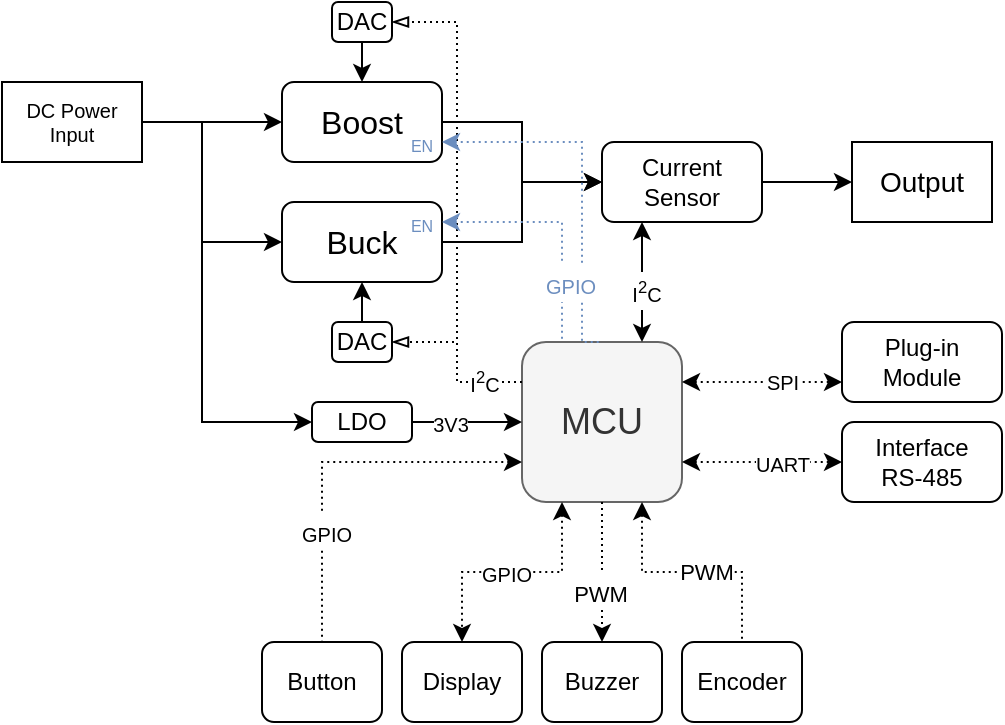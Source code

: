 <mxfile version="20.0.1" type="device"><diagram id="sNHUYcScr_lrZ1LzuWTF" name="Page-1"><mxGraphModel dx="984" dy="550" grid="1" gridSize="10" guides="1" tooltips="1" connect="1" arrows="1" fold="1" page="1" pageScale="1" pageWidth="827" pageHeight="1169" math="0" shadow="0"><root><mxCell id="0"/><mxCell id="1" parent="0"/><mxCell id="sMdL_H4XUYYvYK2PVm36-1" value="&lt;font style=&quot;font-size: 18px;&quot;&gt;MCU&lt;/font&gt;" style="rounded=1;whiteSpace=wrap;html=1;fillColor=#f5f5f5;strokeColor=#666666;fontColor=#333333;" vertex="1" parent="1"><mxGeometry x="400" y="480" width="80" height="80" as="geometry"/></mxCell><mxCell id="sMdL_H4XUYYvYK2PVm36-2" value="&lt;font style=&quot;font-size: 16px;&quot;&gt;Boost&lt;/font&gt;" style="rounded=1;whiteSpace=wrap;html=1;" vertex="1" parent="1"><mxGeometry x="280" y="350" width="80" height="40" as="geometry"/></mxCell><mxCell id="sMdL_H4XUYYvYK2PVm36-3" value="&lt;font style=&quot;font-size: 16px;&quot;&gt;Buck&lt;/font&gt;" style="rounded=1;whiteSpace=wrap;html=1;" vertex="1" parent="1"><mxGeometry x="280" y="410" width="80" height="40" as="geometry"/></mxCell><mxCell id="sMdL_H4XUYYvYK2PVm36-4" value="LDO" style="rounded=1;whiteSpace=wrap;html=1;" vertex="1" parent="1"><mxGeometry x="295" y="510" width="50" height="20" as="geometry"/></mxCell><mxCell id="sMdL_H4XUYYvYK2PVm36-5" value="&lt;div&gt;Current&lt;/div&gt;&lt;div&gt;Sensor&lt;br&gt;&lt;/div&gt;" style="rounded=1;whiteSpace=wrap;html=1;" vertex="1" parent="1"><mxGeometry x="440" y="380" width="80" height="40" as="geometry"/></mxCell><mxCell id="sMdL_H4XUYYvYK2PVm36-6" value="&lt;div&gt;Plug-in&lt;/div&gt;&lt;div&gt;Module&lt;br&gt;&lt;/div&gt;" style="rounded=1;whiteSpace=wrap;html=1;" vertex="1" parent="1"><mxGeometry x="560" y="470" width="80" height="40" as="geometry"/></mxCell><mxCell id="sMdL_H4XUYYvYK2PVm36-7" value="Display" style="rounded=1;whiteSpace=wrap;html=1;" vertex="1" parent="1"><mxGeometry x="340" y="630" width="60" height="40" as="geometry"/></mxCell><mxCell id="sMdL_H4XUYYvYK2PVm36-8" value="Buzzer" style="rounded=1;whiteSpace=wrap;html=1;" vertex="1" parent="1"><mxGeometry x="410" y="630" width="60" height="40" as="geometry"/></mxCell><mxCell id="sMdL_H4XUYYvYK2PVm36-9" value="Encoder" style="rounded=1;whiteSpace=wrap;html=1;" vertex="1" parent="1"><mxGeometry x="480" y="630" width="60" height="40" as="geometry"/></mxCell><mxCell id="sMdL_H4XUYYvYK2PVm36-10" value="&lt;div&gt;Button&lt;/div&gt;" style="rounded=1;whiteSpace=wrap;html=1;" vertex="1" parent="1"><mxGeometry x="270" y="630" width="60" height="40" as="geometry"/></mxCell><mxCell id="sMdL_H4XUYYvYK2PVm36-11" value="&lt;div&gt;Interface&lt;/div&gt;&lt;div&gt;RS-485&lt;br&gt;&lt;/div&gt;" style="rounded=1;whiteSpace=wrap;html=1;" vertex="1" parent="1"><mxGeometry x="560" y="520" width="80" height="40" as="geometry"/></mxCell><mxCell id="sMdL_H4XUYYvYK2PVm36-14" value="" style="edgeStyle=elbowEdgeStyle;elbow=vertical;endArrow=classic;html=1;rounded=0;fontSize=14;entryX=0.5;entryY=0;entryDx=0;entryDy=0;startArrow=classic;startFill=1;dashed=1;dashPattern=1 2;" edge="1" parent="1" target="sMdL_H4XUYYvYK2PVm36-7"><mxGeometry width="50" height="50" relative="1" as="geometry"><mxPoint x="420" y="560" as="sourcePoint"/><mxPoint x="500" y="510" as="targetPoint"/></mxGeometry></mxCell><mxCell id="sMdL_H4XUYYvYK2PVm36-15" value="" style="edgeStyle=elbowEdgeStyle;elbow=vertical;endArrow=none;html=1;rounded=0;fontSize=14;entryX=0.5;entryY=0;entryDx=0;entryDy=0;exitX=0.75;exitY=1;exitDx=0;exitDy=0;startArrow=classic;startFill=1;dashed=1;dashPattern=1 2;endFill=0;" edge="1" parent="1" source="sMdL_H4XUYYvYK2PVm36-1" target="sMdL_H4XUYYvYK2PVm36-9"><mxGeometry width="50" height="50" relative="1" as="geometry"><mxPoint x="430" y="570" as="sourcePoint"/><mxPoint x="380" y="640" as="targetPoint"/></mxGeometry></mxCell><mxCell id="sMdL_H4XUYYvYK2PVm36-17" value="" style="edgeStyle=segmentEdgeStyle;endArrow=none;html=1;rounded=0;fontSize=14;entryX=0.5;entryY=0;entryDx=0;entryDy=0;exitX=0;exitY=0.75;exitDx=0;exitDy=0;startArrow=classic;startFill=1;endFill=0;dashed=1;dashPattern=1 2;" edge="1" parent="1" source="sMdL_H4XUYYvYK2PVm36-1" target="sMdL_H4XUYYvYK2PVm36-10"><mxGeometry width="50" height="50" relative="1" as="geometry"><mxPoint x="450" y="560" as="sourcePoint"/><mxPoint x="500" y="510" as="targetPoint"/></mxGeometry></mxCell><mxCell id="sMdL_H4XUYYvYK2PVm36-18" value="" style="endArrow=classic;html=1;rounded=0;fontSize=14;exitX=1;exitY=0.5;exitDx=0;exitDy=0;entryX=0;entryY=0.5;entryDx=0;entryDy=0;" edge="1" parent="1" source="sMdL_H4XUYYvYK2PVm36-4" target="sMdL_H4XUYYvYK2PVm36-1"><mxGeometry width="50" height="50" relative="1" as="geometry"><mxPoint x="450" y="560" as="sourcePoint"/><mxPoint x="500" y="510" as="targetPoint"/></mxGeometry></mxCell><mxCell id="sMdL_H4XUYYvYK2PVm36-19" value="" style="endArrow=classic;startArrow=classic;html=1;rounded=0;fontSize=14;entryX=0.25;entryY=1;entryDx=0;entryDy=0;exitX=0.75;exitY=0;exitDx=0;exitDy=0;" edge="1" parent="1" source="sMdL_H4XUYYvYK2PVm36-1" target="sMdL_H4XUYYvYK2PVm36-5"><mxGeometry width="50" height="50" relative="1" as="geometry"><mxPoint x="450" y="560" as="sourcePoint"/><mxPoint x="500" y="510" as="targetPoint"/></mxGeometry></mxCell><mxCell id="sMdL_H4XUYYvYK2PVm36-20" value="" style="edgeStyle=elbowEdgeStyle;elbow=horizontal;endArrow=classic;html=1;rounded=0;fontSize=14;entryX=0;entryY=0.5;entryDx=0;entryDy=0;exitX=1;exitY=0.5;exitDx=0;exitDy=0;" edge="1" parent="1" source="sMdL_H4XUYYvYK2PVm36-3" target="sMdL_H4XUYYvYK2PVm36-5"><mxGeometry width="50" height="50" relative="1" as="geometry"><mxPoint x="450" y="560" as="sourcePoint"/><mxPoint x="500" y="510" as="targetPoint"/></mxGeometry></mxCell><mxCell id="sMdL_H4XUYYvYK2PVm36-21" value="" style="edgeStyle=elbowEdgeStyle;elbow=horizontal;endArrow=classic;html=1;rounded=0;fontSize=14;entryX=0;entryY=0.5;entryDx=0;entryDy=0;exitX=1;exitY=0.5;exitDx=0;exitDy=0;" edge="1" parent="1" source="sMdL_H4XUYYvYK2PVm36-2" target="sMdL_H4XUYYvYK2PVm36-5"><mxGeometry width="50" height="50" relative="1" as="geometry"><mxPoint x="370" y="440" as="sourcePoint"/><mxPoint x="410" y="410" as="targetPoint"/></mxGeometry></mxCell><mxCell id="sMdL_H4XUYYvYK2PVm36-23" value="&lt;div style=&quot;font-size: 10px;&quot;&gt;&lt;font style=&quot;font-size: 10px;&quot;&gt;DC Power&lt;/font&gt;&lt;/div&gt;&lt;div&gt;Input&lt;/div&gt;" style="html=1;whiteSpace=wrap;container=1;recursiveResize=0;collapsible=0;fontSize=10;" vertex="1" parent="1"><mxGeometry x="140" y="350" width="70" height="40" as="geometry"/></mxCell><mxCell id="sMdL_H4XUYYvYK2PVm36-27" value="" style="edgeStyle=elbowEdgeStyle;elbow=horizontal;endArrow=classic;html=1;rounded=0;fontSize=14;entryX=0;entryY=0.5;entryDx=0;entryDy=0;exitX=1;exitY=0.5;exitDx=0;exitDy=0;" edge="1" parent="1" source="sMdL_H4XUYYvYK2PVm36-23" target="sMdL_H4XUYYvYK2PVm36-4"><mxGeometry width="50" height="50" relative="1" as="geometry"><mxPoint x="370" y="440" as="sourcePoint"/><mxPoint x="410" y="410" as="targetPoint"/><Array as="points"><mxPoint x="240" y="450"/></Array></mxGeometry></mxCell><mxCell id="sMdL_H4XUYYvYK2PVm36-28" value="" style="edgeStyle=elbowEdgeStyle;elbow=horizontal;endArrow=classic;html=1;rounded=0;fontSize=14;entryX=0;entryY=0.5;entryDx=0;entryDy=0;exitX=1;exitY=0.5;exitDx=0;exitDy=0;" edge="1" parent="1" source="sMdL_H4XUYYvYK2PVm36-23" target="sMdL_H4XUYYvYK2PVm36-3"><mxGeometry width="50" height="50" relative="1" as="geometry"><mxPoint x="220" y="380" as="sourcePoint"/><mxPoint x="305" y="530" as="targetPoint"/><Array as="points"><mxPoint x="240" y="400"/></Array></mxGeometry></mxCell><mxCell id="sMdL_H4XUYYvYK2PVm36-31" value="" style="endArrow=classic;html=1;rounded=0;fontSize=14;entryX=0;entryY=0.5;entryDx=0;entryDy=0;exitX=1;exitY=0.5;exitDx=0;exitDy=0;" edge="1" parent="1" source="sMdL_H4XUYYvYK2PVm36-23" target="sMdL_H4XUYYvYK2PVm36-2"><mxGeometry width="50" height="50" relative="1" as="geometry"><mxPoint x="450" y="560" as="sourcePoint"/><mxPoint x="500" y="510" as="targetPoint"/></mxGeometry></mxCell><mxCell id="sMdL_H4XUYYvYK2PVm36-32" value="" style="endArrow=classic;html=1;rounded=0;fontSize=14;entryX=0.5;entryY=0;entryDx=0;entryDy=0;exitX=0.5;exitY=1;exitDx=0;exitDy=0;dashed=1;dashPattern=1 2;" edge="1" parent="1" source="sMdL_H4XUYYvYK2PVm36-1" target="sMdL_H4XUYYvYK2PVm36-8"><mxGeometry width="50" height="50" relative="1" as="geometry"><mxPoint x="470" y="550" as="sourcePoint"/><mxPoint x="540" y="550" as="targetPoint"/></mxGeometry></mxCell><mxCell id="sMdL_H4XUYYvYK2PVm36-33" value="" style="endArrow=classic;html=1;rounded=0;fontSize=14;entryX=0;entryY=0.5;entryDx=0;entryDy=0;exitX=1;exitY=0.75;exitDx=0;exitDy=0;startArrow=classic;startFill=1;dashed=1;dashPattern=1 2;" edge="1" parent="1" source="sMdL_H4XUYYvYK2PVm36-1" target="sMdL_H4XUYYvYK2PVm36-11"><mxGeometry width="50" height="50" relative="1" as="geometry"><mxPoint x="450" y="570" as="sourcePoint"/><mxPoint x="450" y="640" as="targetPoint"/></mxGeometry></mxCell><mxCell id="sMdL_H4XUYYvYK2PVm36-34" value="" style="endArrow=classic;html=1;rounded=0;fontSize=14;entryX=0;entryY=0.75;entryDx=0;entryDy=0;exitX=1;exitY=0.25;exitDx=0;exitDy=0;startArrow=classic;startFill=1;dashed=1;dashPattern=1 2;" edge="1" parent="1" source="sMdL_H4XUYYvYK2PVm36-1" target="sMdL_H4XUYYvYK2PVm36-6"><mxGeometry width="50" height="50" relative="1" as="geometry"><mxPoint x="480" y="500" as="sourcePoint"/><mxPoint x="560" y="500" as="targetPoint"/></mxGeometry></mxCell><mxCell id="sMdL_H4XUYYvYK2PVm36-42" value="DAC" style="rounded=1;whiteSpace=wrap;html=1;" vertex="1" parent="1"><mxGeometry x="305" y="470" width="30" height="20" as="geometry"/></mxCell><mxCell id="sMdL_H4XUYYvYK2PVm36-43" value="DAC" style="rounded=1;whiteSpace=wrap;html=1;" vertex="1" parent="1"><mxGeometry x="305" y="310" width="30" height="20" as="geometry"/></mxCell><mxCell id="sMdL_H4XUYYvYK2PVm36-44" value="" style="endArrow=classic;html=1;rounded=0;fontSize=16;exitX=0.5;exitY=0;exitDx=0;exitDy=0;entryX=0.5;entryY=1;entryDx=0;entryDy=0;" edge="1" parent="1" source="sMdL_H4XUYYvYK2PVm36-42" target="sMdL_H4XUYYvYK2PVm36-3"><mxGeometry width="50" height="50" relative="1" as="geometry"><mxPoint x="450" y="560" as="sourcePoint"/><mxPoint x="500" y="510" as="targetPoint"/></mxGeometry></mxCell><mxCell id="sMdL_H4XUYYvYK2PVm36-46" value="" style="endArrow=classic;html=1;rounded=0;fontSize=16;exitX=0.5;exitY=1;exitDx=0;exitDy=0;entryX=0.5;entryY=0;entryDx=0;entryDy=0;" edge="1" parent="1" source="sMdL_H4XUYYvYK2PVm36-43" target="sMdL_H4XUYYvYK2PVm36-2"><mxGeometry width="50" height="50" relative="1" as="geometry"><mxPoint x="330" y="480" as="sourcePoint"/><mxPoint x="330" y="460" as="targetPoint"/></mxGeometry></mxCell><mxCell id="sMdL_H4XUYYvYK2PVm36-48" value="" style="edgeStyle=elbowEdgeStyle;elbow=horizontal;endArrow=blockThin;html=1;rounded=0;fontSize=16;entryX=1;entryY=0.5;entryDx=0;entryDy=0;exitX=0;exitY=0.25;exitDx=0;exitDy=0;dashed=1;dashPattern=1 2;endFill=0;" edge="1" parent="1" source="sMdL_H4XUYYvYK2PVm36-1" target="sMdL_H4XUYYvYK2PVm36-42"><mxGeometry width="50" height="50" relative="1" as="geometry"><mxPoint x="450" y="560" as="sourcePoint"/><mxPoint x="500" y="510" as="targetPoint"/></mxGeometry></mxCell><mxCell id="sMdL_H4XUYYvYK2PVm36-49" value="" style="edgeStyle=elbowEdgeStyle;elbow=horizontal;endArrow=blockThin;html=1;rounded=0;fontSize=16;entryX=1;entryY=0.5;entryDx=0;entryDy=0;exitX=0;exitY=0.25;exitDx=0;exitDy=0;dashed=1;dashPattern=1 2;endFill=0;" edge="1" parent="1" source="sMdL_H4XUYYvYK2PVm36-1" target="sMdL_H4XUYYvYK2PVm36-43"><mxGeometry width="50" height="50" relative="1" as="geometry"><mxPoint x="410" y="510" as="sourcePoint"/><mxPoint x="345" y="490" as="targetPoint"/></mxGeometry></mxCell><mxCell id="sMdL_H4XUYYvYK2PVm36-52" value="" style="edgeStyle=segmentEdgeStyle;endArrow=none;html=1;rounded=0;dashed=1;dashPattern=1 2;fontSize=16;exitX=1;exitY=0.75;exitDx=0;exitDy=0;fillColor=#dae8fc;strokeColor=#6c8ebf;startArrow=classic;startFill=1;endFill=0;entryX=0.5;entryY=0;entryDx=0;entryDy=0;" edge="1" parent="1" source="sMdL_H4XUYYvYK2PVm36-2" target="sMdL_H4XUYYvYK2PVm36-1"><mxGeometry width="50" height="50" relative="1" as="geometry"><mxPoint x="360" y="330" as="sourcePoint"/><mxPoint x="440" y="450" as="targetPoint"/><Array as="points"><mxPoint x="430" y="380"/><mxPoint x="430" y="480"/></Array></mxGeometry></mxCell><mxCell id="sMdL_H4XUYYvYK2PVm36-53" value="" style="edgeStyle=segmentEdgeStyle;endArrow=none;html=1;rounded=0;dashed=1;dashPattern=1 2;fontSize=16;exitX=1;exitY=0.25;exitDx=0;exitDy=0;entryX=0.25;entryY=0;entryDx=0;entryDy=0;fillColor=#dae8fc;strokeColor=#6c8ebf;startArrow=classic;startFill=1;endFill=0;" edge="1" parent="1" source="sMdL_H4XUYYvYK2PVm36-3" target="sMdL_H4XUYYvYK2PVm36-1"><mxGeometry width="50" height="50" relative="1" as="geometry"><mxPoint x="370" y="390" as="sourcePoint"/><mxPoint x="430" y="490" as="targetPoint"/><Array as="points"><mxPoint x="420" y="420"/></Array></mxGeometry></mxCell><mxCell id="sMdL_H4XUYYvYK2PVm36-54" value="&lt;font style=&quot;font-size: 10px;&quot; color=&quot;#6c8ebf&quot;&gt;GPIO&lt;/font&gt;" style="edgeLabel;html=1;align=center;verticalAlign=middle;resizable=0;points=[];fontSize=16;" vertex="1" connectable="0" parent="sMdL_H4XUYYvYK2PVm36-53"><mxGeometry x="0.579" y="-1" relative="1" as="geometry"><mxPoint x="5" y="-5" as="offset"/></mxGeometry></mxCell><mxCell id="sMdL_H4XUYYvYK2PVm36-56" value="&lt;font style=&quot;font-size: 10px;&quot;&gt;I&lt;sup&gt;2&lt;/sup&gt;C&lt;/font&gt;" style="edgeLabel;html=1;align=center;verticalAlign=middle;resizable=0;points=[];fontSize=16;" vertex="1" connectable="0" parent="1"><mxGeometry x="379" y="495.002" as="geometry"><mxPoint x="2" y="4" as="offset"/></mxGeometry></mxCell><mxCell id="sMdL_H4XUYYvYK2PVm36-57" value="&lt;font style=&quot;font-size: 10px;&quot;&gt;3V3&lt;/font&gt;" style="edgeLabel;html=1;align=center;verticalAlign=middle;resizable=0;points=[];fontSize=16;" vertex="1" connectable="0" parent="1"><mxGeometry x="362" y="515.002" as="geometry"><mxPoint x="2" y="4" as="offset"/></mxGeometry></mxCell><mxCell id="sMdL_H4XUYYvYK2PVm36-58" value="&lt;font style=&quot;font-size: 10px;&quot;&gt;GPIO&lt;/font&gt;" style="edgeLabel;html=1;align=center;verticalAlign=middle;resizable=0;points=[];fontSize=16;" vertex="1" connectable="0" parent="1"><mxGeometry x="300" y="570.002" as="geometry"><mxPoint x="2" y="4" as="offset"/></mxGeometry></mxCell><mxCell id="sMdL_H4XUYYvYK2PVm36-59" value="&lt;font style=&quot;font-size: 10px;&quot;&gt;GPIO&lt;/font&gt;" style="edgeLabel;html=1;align=center;verticalAlign=middle;resizable=0;points=[];fontSize=16;" vertex="1" connectable="0" parent="1"><mxGeometry x="390" y="590.002" as="geometry"><mxPoint x="2" y="4" as="offset"/></mxGeometry></mxCell><mxCell id="sMdL_H4XUYYvYK2PVm36-60" value="&lt;font style=&quot;font-size: 11px;&quot;&gt;PWM&lt;/font&gt;" style="edgeLabel;html=1;align=center;verticalAlign=middle;resizable=0;points=[];fontSize=16;" vertex="1" connectable="0" parent="1"><mxGeometry x="437" y="600.002" as="geometry"><mxPoint x="2" y="4" as="offset"/></mxGeometry></mxCell><mxCell id="sMdL_H4XUYYvYK2PVm36-61" value="&lt;font style=&quot;font-size: 11px;&quot;&gt;PWM&lt;/font&gt;" style="edgeLabel;html=1;align=center;verticalAlign=middle;resizable=0;points=[];fontSize=16;" vertex="1" connectable="0" parent="1"><mxGeometry x="490" y="589.002" as="geometry"><mxPoint x="2" y="4" as="offset"/></mxGeometry></mxCell><mxCell id="sMdL_H4XUYYvYK2PVm36-63" value="&lt;font style=&quot;font-size: 10px;&quot;&gt;I&lt;sup&gt;2&lt;/sup&gt;C&lt;/font&gt;" style="edgeLabel;html=1;align=center;verticalAlign=middle;resizable=0;points=[];fontSize=16;" vertex="1" connectable="0" parent="1"><mxGeometry x="460" y="450.002" as="geometry"><mxPoint x="2" y="4" as="offset"/></mxGeometry></mxCell><mxCell id="sMdL_H4XUYYvYK2PVm36-64" value="&lt;font style=&quot;font-size: 10px;&quot;&gt;SPI&lt;/font&gt;" style="edgeLabel;html=1;align=center;verticalAlign=middle;resizable=0;points=[];fontSize=16;" vertex="1" connectable="0" parent="1"><mxGeometry x="534" y="495.002" as="geometry"><mxPoint x="-4" y="3" as="offset"/></mxGeometry></mxCell><mxCell id="sMdL_H4XUYYvYK2PVm36-65" value="&lt;font style=&quot;font-size: 10px;&quot;&gt;UART&lt;/font&gt;" style="edgeLabel;html=1;align=center;verticalAlign=middle;resizable=0;points=[];fontSize=16;" vertex="1" connectable="0" parent="1"><mxGeometry x="534" y="536.002" as="geometry"><mxPoint x="-4" y="3" as="offset"/></mxGeometry></mxCell><mxCell id="sMdL_H4XUYYvYK2PVm36-67" value="&lt;font style=&quot;font-size: 8px;&quot; color=&quot;#6c8ebf&quot;&gt;EN&lt;/font&gt;" style="text;html=1;strokeColor=none;fillColor=none;align=center;verticalAlign=middle;whiteSpace=wrap;rounded=0;fontSize=10;fontColor=#007FFF;" vertex="1" parent="1"><mxGeometry x="340" y="416" width="20" height="10" as="geometry"/></mxCell><mxCell id="sMdL_H4XUYYvYK2PVm36-68" value="&lt;font style=&quot;font-size: 8px;&quot; color=&quot;#6c8ebf&quot;&gt;EN&lt;/font&gt;" style="text;html=1;strokeColor=none;fillColor=none;align=center;verticalAlign=middle;whiteSpace=wrap;rounded=0;fontSize=10;fontColor=#007FFF;" vertex="1" parent="1"><mxGeometry x="340" y="376" width="20" height="10" as="geometry"/></mxCell><mxCell id="sMdL_H4XUYYvYK2PVm36-70" value="Output" style="html=1;whiteSpace=wrap;container=1;recursiveResize=0;collapsible=0;fontSize=14;" vertex="1" parent="1"><mxGeometry x="565" y="380" width="70" height="40" as="geometry"/></mxCell><mxCell id="sMdL_H4XUYYvYK2PVm36-72" value="" style="endArrow=classic;html=1;rounded=0;fontSize=14;exitX=1;exitY=0.5;exitDx=0;exitDy=0;entryX=0;entryY=0.5;entryDx=0;entryDy=0;endFill=1;" edge="1" parent="1" source="sMdL_H4XUYYvYK2PVm36-5" target="sMdL_H4XUYYvYK2PVm36-70"><mxGeometry width="50" height="50" relative="1" as="geometry"><mxPoint x="520" y="400" as="sourcePoint"/><mxPoint x="560" y="430" as="targetPoint"/></mxGeometry></mxCell></root></mxGraphModel></diagram></mxfile>